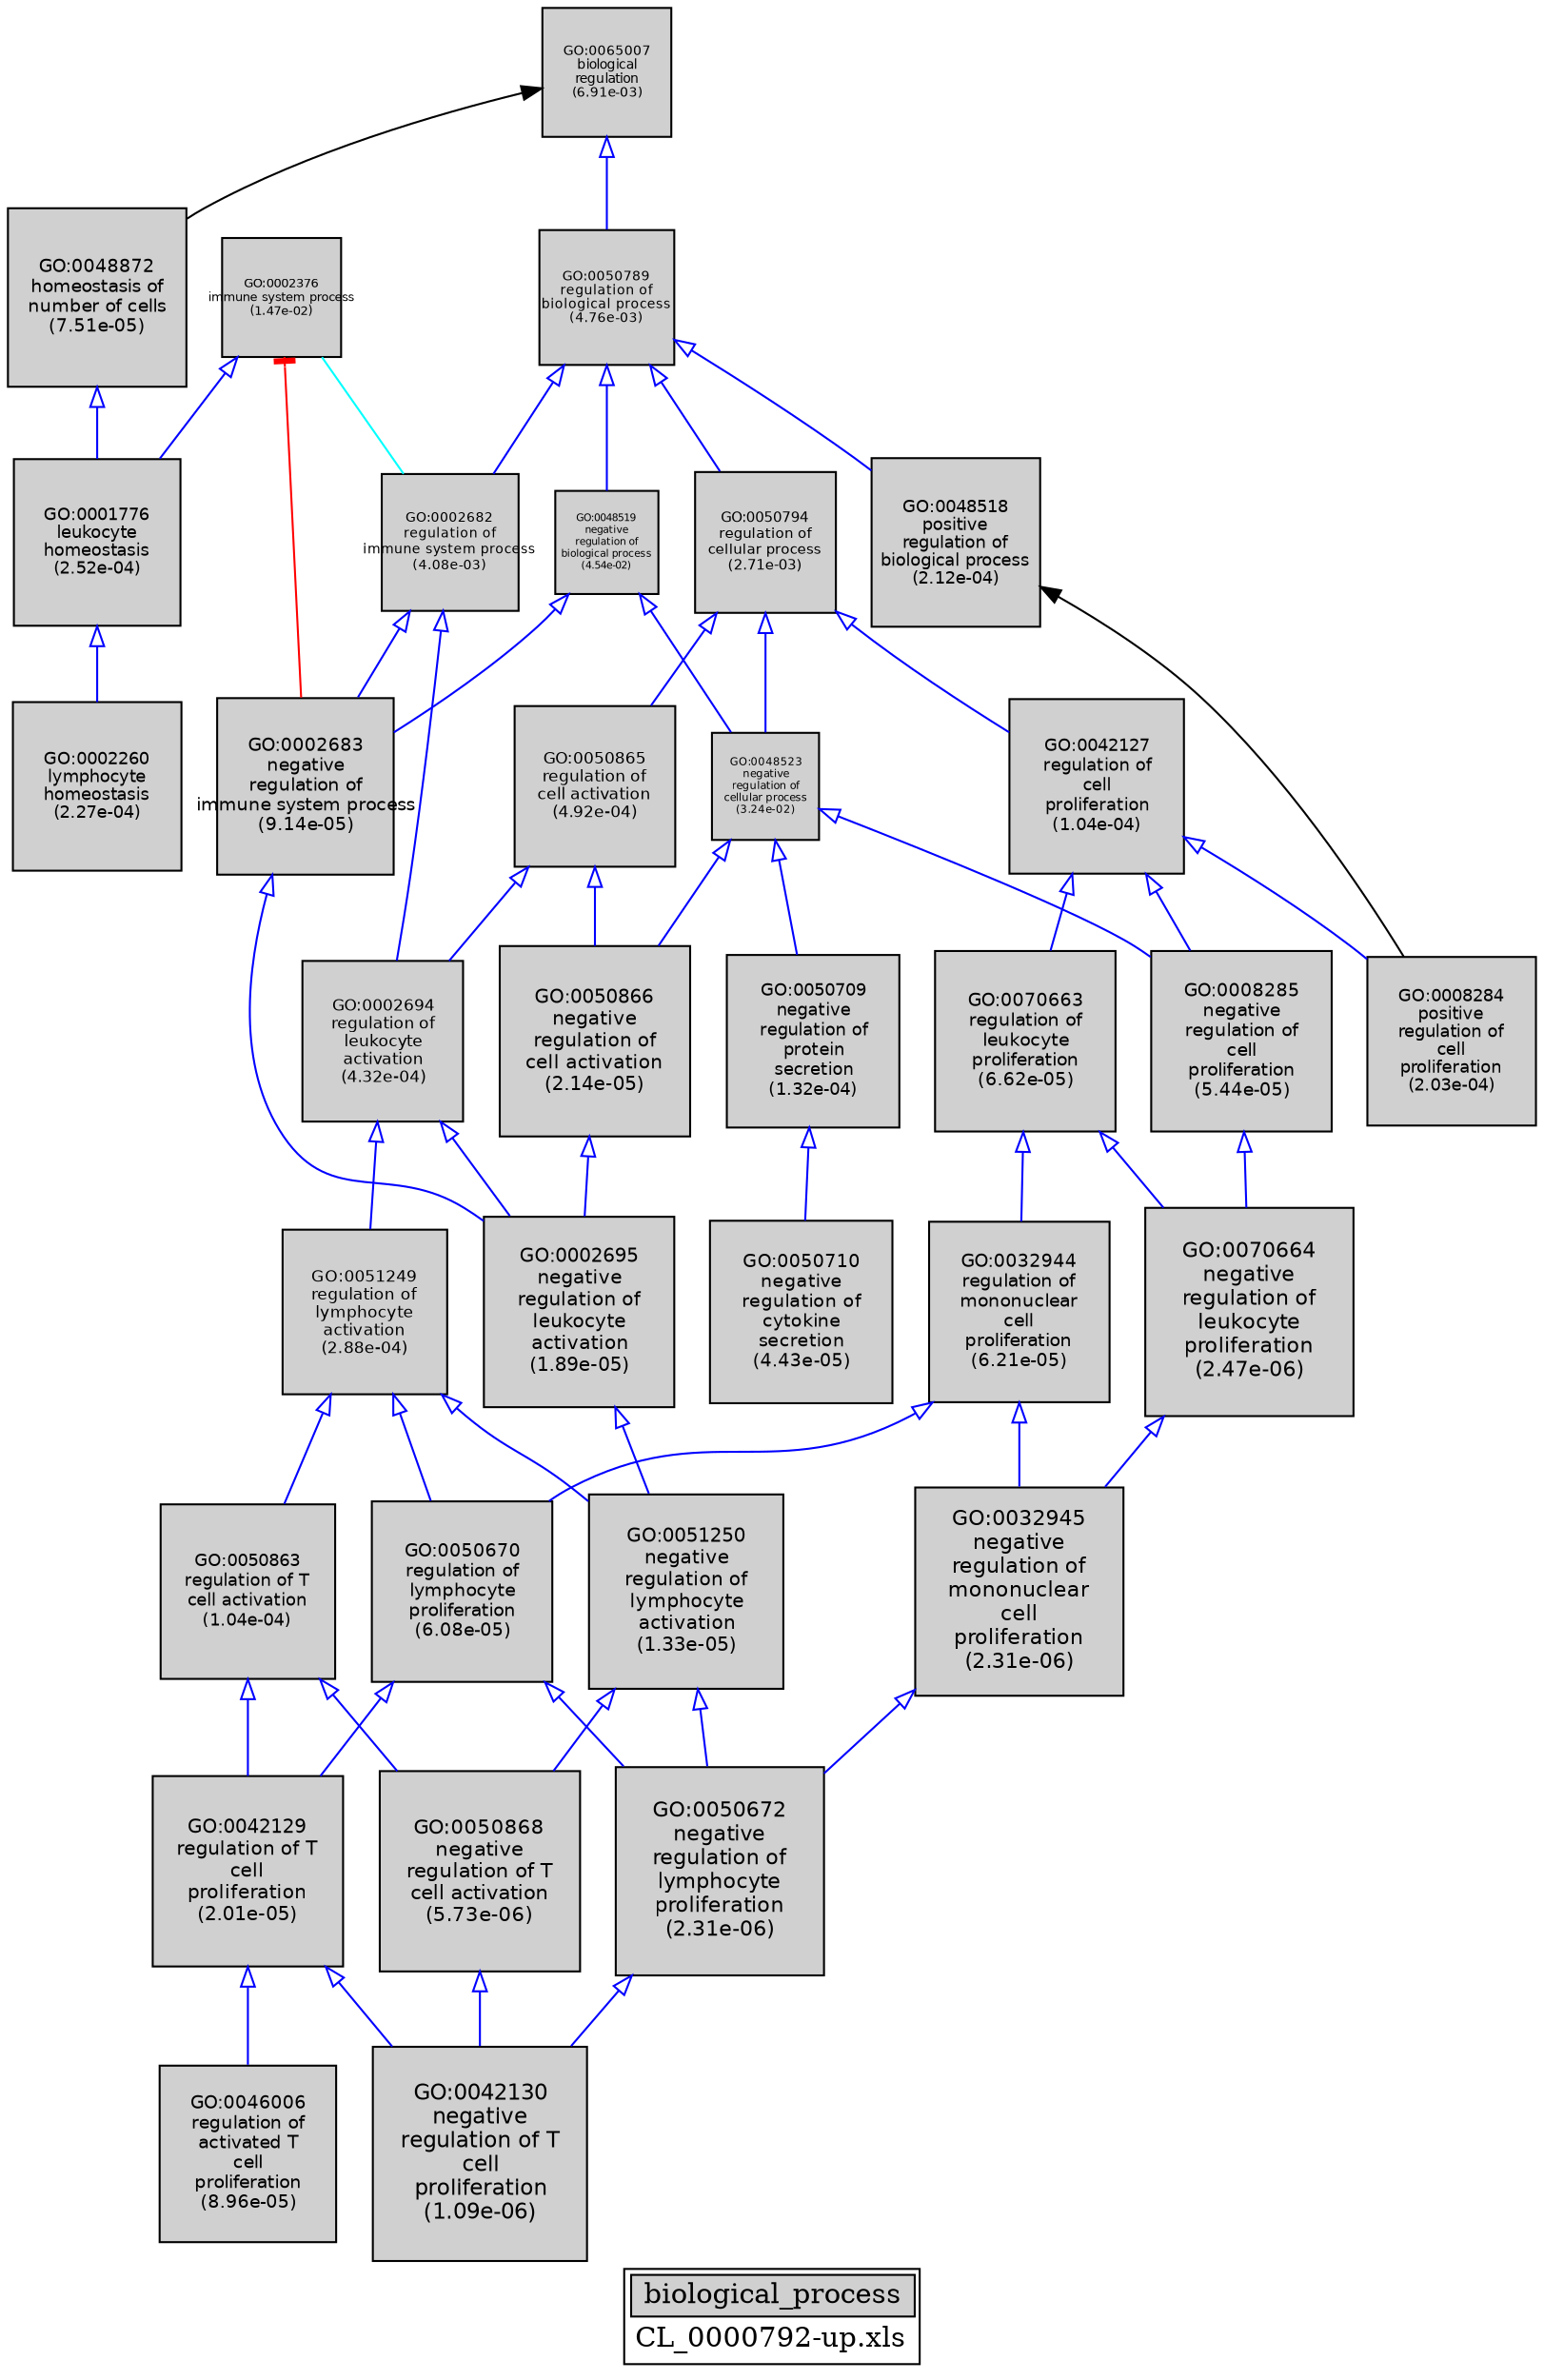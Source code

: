 digraph "biological_process" {
graph [ bgcolor = "#FFFFFF", label = <<TABLE COLOR="black" BGCOLOR="white"><TR><TD COLSPAN="2" BGCOLOR="#D0D0D0"><FONT COLOR="black">biological_process</FONT></TD></TR><TR><TD BORDER="0">CL_0000792-up.xls</TD></TR></TABLE>> ];
node [ fontname = "Helvetica" ];

subgraph "nodes" {

node [ style = "filled", fixedsize = "true", width = 1, shape = "box", fontsize = 9, fillcolor = "#D0D0D0", fontcolor = "black", color = "black" ];

"GO:0050865" [ URL = "#GO:0050865", label = <<TABLE BORDER="0"><TR><TD>GO:0050865<BR/>regulation of<BR/>cell activation<BR/>(4.92e-04)</TD></TR></TABLE>>, width = 1.11927061569, shape = "box", fontsize = 8.05874843296, height = 1.11927061569 ];
"GO:0050863" [ URL = "#GO:0050863", label = <<TABLE BORDER="0"><TR><TD>GO:0050863<BR/>regulation of T<BR/>cell activation<BR/>(1.04e-04)</TD></TR></TABLE>>, width = 1.22725777541, shape = "box", fontsize = 8.83625598292, height = 1.22725777541 ];
"GO:0050866" [ URL = "#GO:0050866", label = <<TABLE BORDER="0"><TR><TD>GO:0050866<BR/>negative<BR/>regulation of<BR/>cell activation<BR/>(2.14e-05)</TD></TR></TABLE>>, width = 1.32819145392, shape = "box", fontsize = 9.56297846822, height = 1.32819145392 ];
"GO:0001776" [ URL = "#GO:0001776", label = <<TABLE BORDER="0"><TR><TD>GO:0001776<BR/>leukocyte<BR/>homeostasis<BR/>(2.52e-04)</TD></TR></TABLE>>, width = 1.1670214198, shape = "box", fontsize = 8.40255422259, height = 1.1670214198 ];
"GO:0050709" [ URL = "#GO:0050709", label = <<TABLE BORDER="0"><TR><TD>GO:0050709<BR/>negative<BR/>regulation of<BR/>protein<BR/>secretion<BR/>(1.32e-04)</TD></TR></TABLE>>, width = 1.21157330087, shape = "box", fontsize = 8.72332776624, height = 1.21157330087 ];
"GO:0002376" [ URL = "#GO:0002376", label = <<TABLE BORDER="0"><TR><TD>GO:0002376<BR/>immune system process<BR/>(1.47e-02)</TD></TR></TABLE>>, width = 0.835806088319, shape = "box", fontsize = 6.0178038359, height = 0.835806088319 ];
"GO:0050794" [ URL = "#GO:0050794", label = <<TABLE BORDER="0"><TR><TD>GO:0050794<BR/>regulation of<BR/>cellular process<BR/>(2.71e-03)</TD></TR></TABLE>>, width = 0.987118029979, shape = "box", fontsize = 7.10724981585, height = 0.987118029979 ];
"GO:0002682" [ URL = "#GO:0002682", label = <<TABLE BORDER="0"><TR><TD>GO:0002682<BR/>regulation of<BR/>immune system process<BR/>(4.08e-03)</TD></TR></TABLE>>, width = 0.952670286589, shape = "box", fontsize = 6.85922606344, height = 0.952670286589 ];
"GO:0032945" [ URL = "#GO:0032945", label = <<TABLE BORDER="0"><TR><TD>GO:0032945<BR/>negative<BR/>regulation of<BR/>mononuclear<BR/>cell<BR/>proliferation<BR/>(2.31e-06)</TD></TR></TABLE>>, width = 1.45857032835, shape = "box", fontsize = 10.5017063641, height = 1.45857032835 ];
"GO:0008284" [ URL = "#GO:0008284", label = <<TABLE BORDER="0"><TR><TD>GO:0008284<BR/>positive<BR/>regulation of<BR/>cell<BR/>proliferation<BR/>(2.03e-04)</TD></TR></TABLE>>, width = 1.18213557873, shape = "box", fontsize = 8.51137616683, height = 1.18213557873 ];
"GO:0042130" [ URL = "#GO:0042130", label = <<TABLE BORDER="0"><TR><TD>GO:0042130<BR/>negative<BR/>regulation of T<BR/>cell<BR/>proliferation<BR/>(1.09e-06)</TD></TR></TABLE>>, width = 1.5, shape = "box", fontsize = 10.8, height = 1.5 ];
"GO:0051249" [ URL = "#GO:0051249", label = <<TABLE BORDER="0"><TR><TD>GO:0051249<BR/>regulation of<BR/>lymphocyte<BR/>activation<BR/>(2.88e-04)</TD></TR></TABLE>>, width = 1.15761479239, shape = "box", fontsize = 8.33482650523, height = 1.15761479239 ];
"GO:0050789" [ URL = "#GO:0050789", label = <<TABLE BORDER="0"><TR><TD>GO:0050789<BR/>regulation of<BR/>biological process<BR/>(4.76e-03)</TD></TR></TABLE>>, width = 0.939393377032, shape = "box", fontsize = 6.76363231463, height = 0.939393377032 ];
"GO:0050710" [ URL = "#GO:0050710", label = <<TABLE BORDER="0"><TR><TD>GO:0050710<BR/>negative<BR/>regulation of<BR/>cytokine<BR/>secretion<BR/>(4.43e-05)</TD></TR></TABLE>>, width = 1.28286582994, shape = "box", fontsize = 9.23663397556, height = 1.28286582994 ];
"GO:0050672" [ URL = "#GO:0050672", label = <<TABLE BORDER="0"><TR><TD>GO:0050672<BR/>negative<BR/>regulation of<BR/>lymphocyte<BR/>proliferation<BR/>(2.31e-06)</TD></TR></TABLE>>, width = 1.45857032835, shape = "box", fontsize = 10.5017063641, height = 1.45857032835 ];
"GO:0048519" [ URL = "#GO:0048519", label = <<TABLE BORDER="0"><TR><TD>GO:0048519<BR/>negative<BR/>regulation of<BR/>biological process<BR/>(4.54e-02)</TD></TR></TABLE>>, width = 0.717259720216, shape = "box", fontsize = 5.16426998556, height = 0.717259720216 ];
"GO:0070664" [ URL = "#GO:0070664", label = <<TABLE BORDER="0"><TR><TD>GO:0070664<BR/>negative<BR/>regulation of<BR/>leukocyte<BR/>proliferation<BR/>(2.47e-06)</TD></TR></TABLE>>, width = 1.45489349495, shape = "box", fontsize = 10.4752331637, height = 1.45489349495 ];
"GO:0008285" [ URL = "#GO:0008285", label = <<TABLE BORDER="0"><TR><TD>GO:0008285<BR/>negative<BR/>regulation of<BR/>cell<BR/>proliferation<BR/>(5.44e-05)</TD></TR></TABLE>>, width = 1.26968110876, shape = "box", fontsize = 9.14170398311, height = 1.26968110876 ];
"GO:0051250" [ URL = "#GO:0051250", label = <<TABLE BORDER="0"><TR><TD>GO:0051250<BR/>negative<BR/>regulation of<BR/>lymphocyte<BR/>activation<BR/>(1.33e-05)</TD></TR></TABLE>>, width = 1.35699756833, shape = "box", fontsize = 9.77038249198, height = 1.35699756833 ];
"GO:0002695" [ URL = "#GO:0002695", label = <<TABLE BORDER="0"><TR><TD>GO:0002695<BR/>negative<BR/>regulation of<BR/>leukocyte<BR/>activation<BR/>(1.89e-05)</TD></TR></TABLE>>, width = 1.33602098814, shape = "box", fontsize = 9.61935111459, height = 1.33602098814 ];
"GO:0065007" [ URL = "#GO:0065007", label = <<TABLE BORDER="0"><TR><TD>GO:0065007<BR/>biological<BR/>regulation<BR/>(6.91e-03)</TD></TR></TABLE>>, width = 0.906470929275, shape = "box", fontsize = 6.52659069078, height = 0.906470929275 ];
"GO:0050670" [ URL = "#GO:0050670", label = <<TABLE BORDER="0"><TR><TD>GO:0050670<BR/>regulation of<BR/>lymphocyte<BR/>proliferation<BR/>(6.08e-05)</TD></TR></TABLE>>, width = 1.26256312352, shape = "box", fontsize = 9.09045448932, height = 1.26256312352 ];
"GO:0048872" [ URL = "#GO:0048872", label = <<TABLE BORDER="0"><TR><TD>GO:0048872<BR/>homeostasis of<BR/>number of cells<BR/>(7.51e-05)</TD></TR></TABLE>>, width = 1.24883281118, shape = "box", fontsize = 8.99159624053, height = 1.24883281118 ];
"GO:0032944" [ URL = "#GO:0032944", label = <<TABLE BORDER="0"><TR><TD>GO:0032944<BR/>regulation of<BR/>mononuclear<BR/>cell<BR/>proliferation<BR/>(6.21e-05)</TD></TR></TABLE>>, width = 1.26115135998, shape = "box", fontsize = 9.08028979187, height = 1.26115135998 ];
"GO:0070663" [ URL = "#GO:0070663", label = <<TABLE BORDER="0"><TR><TD>GO:0070663<BR/>regulation of<BR/>leukocyte<BR/>proliferation<BR/>(6.62e-05)</TD></TR></TABLE>>, width = 1.25696912278, shape = "box", fontsize = 9.05017768399, height = 1.25696912278 ];
"GO:0002694" [ URL = "#GO:0002694", label = <<TABLE BORDER="0"><TR><TD>GO:0002694<BR/>regulation of<BR/>leukocyte<BR/>activation<BR/>(4.32e-04)</TD></TR></TABLE>>, width = 1.12871924582, shape = "box", fontsize = 8.12677856989, height = 1.12871924582 ];
"GO:0002260" [ URL = "#GO:0002260", label = <<TABLE BORDER="0"><TR><TD>GO:0002260<BR/>lymphocyte<BR/>homeostasis<BR/>(2.27e-04)</TD></TR></TABLE>>, width = 1.17422100051, shape = "box", fontsize = 8.45439120368, height = 1.17422100051 ];
"GO:0048523" [ URL = "#GO:0048523", label = <<TABLE BORDER="0"><TR><TD>GO:0048523<BR/>negative<BR/>regulation of<BR/>cellular process<BR/>(3.24e-02)</TD></TR></TABLE>>, width = 0.754716554838, shape = "box", fontsize = 5.43395919483, height = 0.754716554838 ];
"GO:0050868" [ URL = "#GO:0050868", label = <<TABLE BORDER="0"><TR><TD>GO:0050868<BR/>negative<BR/>regulation of T<BR/>cell activation<BR/>(5.73e-06)</TD></TR></TABLE>>, width = 1.40686743847, shape = "box", fontsize = 10.129445557, height = 1.40686743847 ];
"GO:0042127" [ URL = "#GO:0042127", label = <<TABLE BORDER="0"><TR><TD>GO:0042127<BR/>regulation of<BR/>cell<BR/>proliferation<BR/>(1.04e-04)</TD></TR></TABLE>>, width = 1.22755287057, shape = "box", fontsize = 8.83838066813, height = 1.22755287057 ];
"GO:0002683" [ URL = "#GO:0002683", label = <<TABLE BORDER="0"><TR><TD>GO:0002683<BR/>negative<BR/>regulation of<BR/>immune system process<BR/>(9.14e-05)</TD></TR></TABLE>>, width = 1.2358944981, shape = "box", fontsize = 8.89844038635, height = 1.2358944981 ];
"GO:0042129" [ URL = "#GO:0042129", label = <<TABLE BORDER="0"><TR><TD>GO:0042129<BR/>regulation of T<BR/>cell<BR/>proliferation<BR/>(2.01e-05)</TD></TR></TABLE>>, width = 1.3320694667, shape = "box", fontsize = 9.59090016028, height = 1.3320694667 ];
"GO:0046006" [ URL = "#GO:0046006", label = <<TABLE BORDER="0"><TR><TD>GO:0046006<BR/>regulation of<BR/>activated T<BR/>cell<BR/>proliferation<BR/>(8.96e-05)</TD></TR></TABLE>>, width = 1.2371848031, shape = "box", fontsize = 8.90773058235, height = 1.2371848031 ];
"GO:0048518" [ URL = "#GO:0048518", label = <<TABLE BORDER="0"><TR><TD>GO:0048518<BR/>positive<BR/>regulation of<BR/>biological process<BR/>(2.12e-04)</TD></TR></TABLE>>, width = 1.17895846116, shape = "box", fontsize = 8.48850092034, height = 1.17895846116 ];
}
subgraph "edges" {


edge [ dir = "back", weight = 1 ];
subgraph "regulates" {


edge [ color = "cyan", arrowtail = "none" ];
subgraph "positive" {


edge [ color = "green", arrowtail = "vee" ];
}
subgraph "negative" {


edge [ color = "red", arrowtail = "tee" ];
"GO:0002376" -> "GO:0002683";
}
"GO:0002376" -> "GO:0002682";
}
subgraph "part_of" {


edge [ color = "purple", arrowtail = "diamond", weight = 2.5 ];
}
subgraph "is_a" {


edge [ color = "blue", arrowtail = "empty", weight = 5.0 ];
"GO:0051249" -> "GO:0050670";
"GO:0048523" -> "GO:0050866";
"GO:0050709" -> "GO:0050710";
"GO:0048519" -> "GO:0048523";
"GO:0048872" -> "GO:0001776";
"GO:0042129" -> "GO:0046006";
"GO:0050863" -> "GO:0042129";
"GO:0051249" -> "GO:0051250";
"GO:0032945" -> "GO:0050672";
"GO:0042127" -> "GO:0008284";
"GO:0002682" -> "GO:0002694";
"GO:0050670" -> "GO:0042129";
"GO:0050789" -> "GO:0050794";
"GO:0050794" -> "GO:0050865";
"GO:0002695" -> "GO:0051250";
"GO:0002694" -> "GO:0051249";
"GO:0048523" -> "GO:0008285";
"GO:0050794" -> "GO:0048523";
"GO:0051250" -> "GO:0050672";
"GO:0070664" -> "GO:0032945";
"GO:0050672" -> "GO:0042130";
"GO:0008285" -> "GO:0070664";
"GO:0048519" -> "GO:0002683";
"GO:0070663" -> "GO:0070664";
"GO:0002376" -> "GO:0001776";
"GO:0050863" -> "GO:0050868";
"GO:0032944" -> "GO:0050670";
"GO:0050789" -> "GO:0048518";
"GO:0070663" -> "GO:0032944";
"GO:0032944" -> "GO:0032945";
"GO:0051250" -> "GO:0050868";
"GO:0050789" -> "GO:0048519";
"GO:0050868" -> "GO:0042130";
"GO:0050866" -> "GO:0002695";
"GO:0042127" -> "GO:0008285";
"GO:0050794" -> "GO:0042127";
"GO:0042127" -> "GO:0070663";
"GO:0002682" -> "GO:0002683";
"GO:0001776" -> "GO:0002260";
"GO:0050670" -> "GO:0050672";
"GO:0050865" -> "GO:0002694";
"GO:0002694" -> "GO:0002695";
"GO:0042129" -> "GO:0042130";
"GO:0048523" -> "GO:0050709";
"GO:0050865" -> "GO:0050866";
"GO:0051249" -> "GO:0050863";
"GO:0065007" -> "GO:0050789";
"GO:0050789" -> "GO:0002682";
"GO:0002683" -> "GO:0002695";
}
"GO:0065007" -> "GO:0048872";
"GO:0048518" -> "GO:0008284";
}
}
